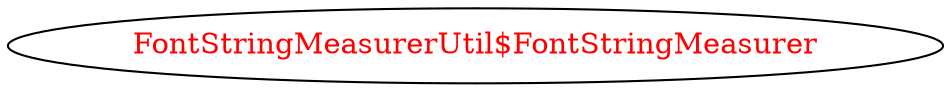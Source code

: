 digraph dependencyGraph {
 concentrate=true;
 ranksep="2.0";
 rankdir="LR"; 
 splines="ortho";
"FontStringMeasurerUtil$FontStringMeasurer" [fontcolor="red"];
}